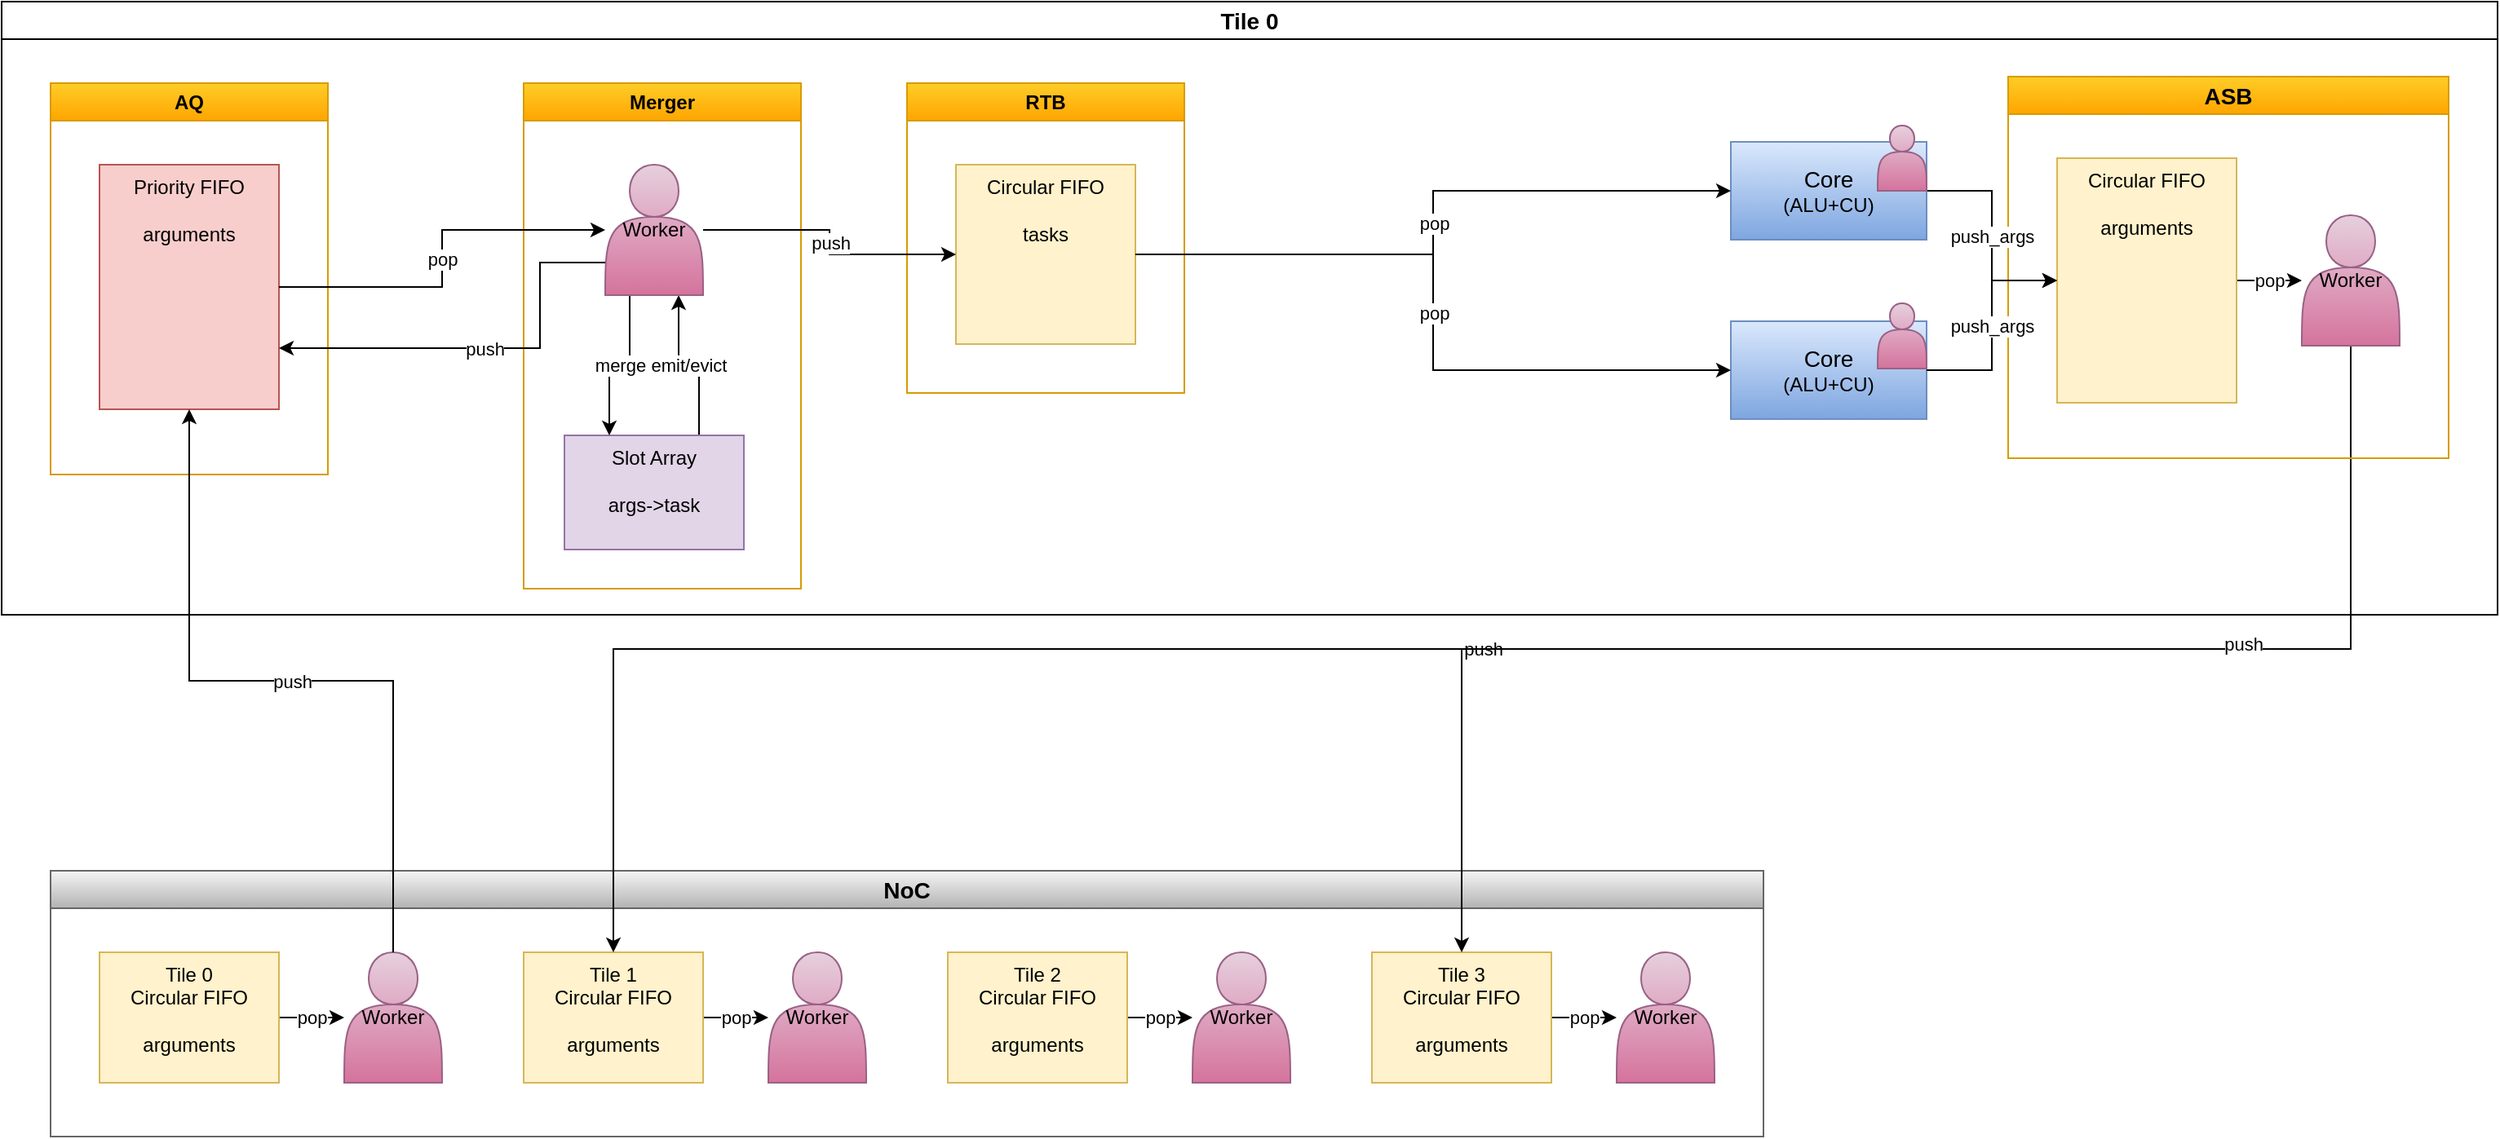 <mxfile version="24.7.16">
  <diagram name="第 1 页" id="Rd5CMDf7BfV2zbjOf2Hp">
    <mxGraphModel dx="1434" dy="738" grid="1" gridSize="10" guides="1" tooltips="1" connect="1" arrows="1" fold="1" page="1" pageScale="1" pageWidth="1169" pageHeight="827" math="0" shadow="0">
      <root>
        <mxCell id="0" />
        <mxCell id="1" parent="0" />
        <mxCell id="d-3LwC6AzetS7NmKnezr-37" value="NoC" style="swimlane;whiteSpace=wrap;html=1;fillColor=#f5f5f5;gradientColor=#b3b3b3;strokeColor=#666666;fontSize=14;" vertex="1" parent="1">
          <mxGeometry x="60" y="557" width="1050" height="163" as="geometry" />
        </mxCell>
        <mxCell id="d-3LwC6AzetS7NmKnezr-38" value="pop" style="edgeStyle=orthogonalEdgeStyle;rounded=0;orthogonalLoop=1;jettySize=auto;html=1;" edge="1" parent="d-3LwC6AzetS7NmKnezr-37" source="d-3LwC6AzetS7NmKnezr-39" target="d-3LwC6AzetS7NmKnezr-40">
          <mxGeometry relative="1" as="geometry" />
        </mxCell>
        <mxCell id="d-3LwC6AzetS7NmKnezr-39" value="&lt;div&gt;Tile 0&lt;/div&gt;Circular FIFO&lt;div&gt;&lt;br&gt;&lt;/div&gt;&lt;div&gt;arguments&lt;/div&gt;" style="rounded=0;whiteSpace=wrap;html=1;verticalAlign=top;fillColor=#fff2cc;strokeColor=#d6b656;" vertex="1" parent="d-3LwC6AzetS7NmKnezr-37">
          <mxGeometry x="30" y="50" width="110" height="80" as="geometry" />
        </mxCell>
        <mxCell id="d-3LwC6AzetS7NmKnezr-40" value="Worker" style="shape=actor;whiteSpace=wrap;html=1;fillColor=#e6d0de;gradientColor=#d5739d;strokeColor=#996185;" vertex="1" parent="d-3LwC6AzetS7NmKnezr-37">
          <mxGeometry x="180" y="50" width="60" height="80" as="geometry" />
        </mxCell>
        <mxCell id="d-3LwC6AzetS7NmKnezr-44" value="pop" style="edgeStyle=orthogonalEdgeStyle;rounded=0;orthogonalLoop=1;jettySize=auto;html=1;" edge="1" parent="d-3LwC6AzetS7NmKnezr-37" source="d-3LwC6AzetS7NmKnezr-42" target="d-3LwC6AzetS7NmKnezr-43">
          <mxGeometry relative="1" as="geometry" />
        </mxCell>
        <mxCell id="d-3LwC6AzetS7NmKnezr-42" value="&lt;div&gt;Tile 2&lt;/div&gt;Circular FIFO&lt;div&gt;&lt;br&gt;&lt;/div&gt;&lt;div&gt;arguments&lt;/div&gt;" style="rounded=0;whiteSpace=wrap;html=1;verticalAlign=top;fillColor=#fff2cc;strokeColor=#d6b656;" vertex="1" parent="d-3LwC6AzetS7NmKnezr-37">
          <mxGeometry x="550" y="50" width="110" height="80" as="geometry" />
        </mxCell>
        <mxCell id="d-3LwC6AzetS7NmKnezr-43" value="Worker" style="shape=actor;whiteSpace=wrap;html=1;fillColor=#e6d0de;gradientColor=#d5739d;strokeColor=#996185;" vertex="1" parent="d-3LwC6AzetS7NmKnezr-37">
          <mxGeometry x="700" y="50" width="60" height="80" as="geometry" />
        </mxCell>
        <mxCell id="d-3LwC6AzetS7NmKnezr-45" value="pop" style="edgeStyle=orthogonalEdgeStyle;rounded=0;orthogonalLoop=1;jettySize=auto;html=1;" edge="1" parent="d-3LwC6AzetS7NmKnezr-37" source="d-3LwC6AzetS7NmKnezr-46" target="d-3LwC6AzetS7NmKnezr-47">
          <mxGeometry relative="1" as="geometry" />
        </mxCell>
        <mxCell id="d-3LwC6AzetS7NmKnezr-46" value="&lt;div&gt;Tile 1&lt;/div&gt;Circular FIFO&lt;div&gt;&lt;br&gt;&lt;/div&gt;&lt;div&gt;arguments&lt;/div&gt;" style="rounded=0;whiteSpace=wrap;html=1;verticalAlign=top;fillColor=#fff2cc;strokeColor=#d6b656;" vertex="1" parent="d-3LwC6AzetS7NmKnezr-37">
          <mxGeometry x="290" y="50" width="110" height="80" as="geometry" />
        </mxCell>
        <mxCell id="d-3LwC6AzetS7NmKnezr-47" value="Worker" style="shape=actor;whiteSpace=wrap;html=1;fillColor=#e6d0de;gradientColor=#d5739d;strokeColor=#996185;" vertex="1" parent="d-3LwC6AzetS7NmKnezr-37">
          <mxGeometry x="440" y="50" width="60" height="80" as="geometry" />
        </mxCell>
        <mxCell id="d-3LwC6AzetS7NmKnezr-48" value="pop" style="edgeStyle=orthogonalEdgeStyle;rounded=0;orthogonalLoop=1;jettySize=auto;html=1;" edge="1" parent="d-3LwC6AzetS7NmKnezr-37" source="d-3LwC6AzetS7NmKnezr-49" target="d-3LwC6AzetS7NmKnezr-50">
          <mxGeometry relative="1" as="geometry" />
        </mxCell>
        <mxCell id="d-3LwC6AzetS7NmKnezr-49" value="&lt;div&gt;Tile 3&lt;/div&gt;Circular FIFO&lt;div&gt;&lt;br&gt;&lt;/div&gt;&lt;div&gt;arguments&lt;/div&gt;" style="rounded=0;whiteSpace=wrap;html=1;verticalAlign=top;fillColor=#fff2cc;strokeColor=#d6b656;" vertex="1" parent="d-3LwC6AzetS7NmKnezr-37">
          <mxGeometry x="810" y="50" width="110" height="80" as="geometry" />
        </mxCell>
        <mxCell id="d-3LwC6AzetS7NmKnezr-50" value="Worker" style="shape=actor;whiteSpace=wrap;html=1;fillColor=#e6d0de;gradientColor=#d5739d;strokeColor=#996185;" vertex="1" parent="d-3LwC6AzetS7NmKnezr-37">
          <mxGeometry x="960" y="50" width="60" height="80" as="geometry" />
        </mxCell>
        <mxCell id="d-3LwC6AzetS7NmKnezr-41" value="push" style="edgeStyle=orthogonalEdgeStyle;rounded=0;orthogonalLoop=1;jettySize=auto;html=1;exitDx=0;exitDy=0;exitX=0.5;exitY=1;" edge="1" parent="1" source="d-3LwC6AzetS7NmKnezr-33" target="d-3LwC6AzetS7NmKnezr-46">
          <mxGeometry relative="1" as="geometry">
            <mxPoint x="1040" y="600" as="targetPoint" />
          </mxGeometry>
        </mxCell>
        <mxCell id="d-3LwC6AzetS7NmKnezr-52" value="" style="edgeStyle=orthogonalEdgeStyle;rounded=0;orthogonalLoop=1;jettySize=auto;html=1;exitDx=0;exitDy=0;exitX=0.5;exitY=1;" edge="1" parent="1" source="d-3LwC6AzetS7NmKnezr-33" target="d-3LwC6AzetS7NmKnezr-49">
          <mxGeometry relative="1" as="geometry">
            <mxPoint x="555" y="620" as="targetPoint" />
            <mxPoint x="920" y="345" as="sourcePoint" />
          </mxGeometry>
        </mxCell>
        <mxCell id="d-3LwC6AzetS7NmKnezr-53" value="push" style="edgeLabel;html=1;align=center;verticalAlign=middle;resizable=0;points=[];" vertex="1" connectable="0" parent="d-3LwC6AzetS7NmKnezr-52">
          <mxGeometry x="-0.45" y="-3" relative="1" as="geometry">
            <mxPoint as="offset" />
          </mxGeometry>
        </mxCell>
        <mxCell id="d-3LwC6AzetS7NmKnezr-54" value="Tile 0" style="swimlane;whiteSpace=wrap;html=1;fontSize=14;" vertex="1" parent="1">
          <mxGeometry x="30" y="24" width="1530" height="376" as="geometry" />
        </mxCell>
        <mxCell id="d-3LwC6AzetS7NmKnezr-26" value="ASB" style="swimlane;whiteSpace=wrap;html=1;fillColor=#ffcd28;gradientColor=#ffa500;strokeColor=#d79b00;fontSize=14;" vertex="1" parent="d-3LwC6AzetS7NmKnezr-54">
          <mxGeometry x="1230" y="46" width="270" height="234" as="geometry" />
        </mxCell>
        <mxCell id="d-3LwC6AzetS7NmKnezr-36" value="pop" style="edgeStyle=orthogonalEdgeStyle;rounded=0;orthogonalLoop=1;jettySize=auto;html=1;" edge="1" parent="d-3LwC6AzetS7NmKnezr-26" source="d-3LwC6AzetS7NmKnezr-29" target="d-3LwC6AzetS7NmKnezr-33">
          <mxGeometry relative="1" as="geometry" />
        </mxCell>
        <mxCell id="d-3LwC6AzetS7NmKnezr-29" value="Circular FIFO&lt;div&gt;&lt;br&gt;&lt;/div&gt;&lt;div&gt;arguments&lt;/div&gt;" style="rounded=0;whiteSpace=wrap;html=1;verticalAlign=top;fillColor=#fff2cc;strokeColor=#d6b656;" vertex="1" parent="d-3LwC6AzetS7NmKnezr-26">
          <mxGeometry x="30" y="50" width="110" height="150" as="geometry" />
        </mxCell>
        <mxCell id="d-3LwC6AzetS7NmKnezr-33" value="Worker" style="shape=actor;whiteSpace=wrap;html=1;fillColor=#e6d0de;gradientColor=#d5739d;strokeColor=#996185;" vertex="1" parent="d-3LwC6AzetS7NmKnezr-26">
          <mxGeometry x="180" y="85" width="60" height="80" as="geometry" />
        </mxCell>
        <mxCell id="d-3LwC6AzetS7NmKnezr-31" value="&lt;font style=&quot;font-size: 14px;&quot;&gt;Core&lt;/font&gt;&lt;div&gt;(ALU+CU)&lt;/div&gt;" style="rounded=0;whiteSpace=wrap;html=1;fillColor=#dae8fc;gradientColor=#7ea6e0;strokeColor=#6c8ebf;" vertex="1" parent="d-3LwC6AzetS7NmKnezr-54">
          <mxGeometry x="1060" y="86" width="120" height="60" as="geometry" />
        </mxCell>
        <mxCell id="d-3LwC6AzetS7NmKnezr-32" value="push_args" style="edgeStyle=orthogonalEdgeStyle;rounded=0;orthogonalLoop=1;jettySize=auto;html=1;" edge="1" parent="d-3LwC6AzetS7NmKnezr-54" source="d-3LwC6AzetS7NmKnezr-31" target="d-3LwC6AzetS7NmKnezr-29">
          <mxGeometry relative="1" as="geometry" />
        </mxCell>
        <mxCell id="d-3LwC6AzetS7NmKnezr-34" value="&lt;font style=&quot;font-size: 14px;&quot;&gt;Core&lt;/font&gt;&lt;div&gt;(ALU+CU)&lt;/div&gt;" style="rounded=0;whiteSpace=wrap;html=1;fillColor=#dae8fc;gradientColor=#7ea6e0;strokeColor=#6c8ebf;" vertex="1" parent="d-3LwC6AzetS7NmKnezr-54">
          <mxGeometry x="1060" y="196" width="120" height="60" as="geometry" />
        </mxCell>
        <mxCell id="d-3LwC6AzetS7NmKnezr-35" value="push_args" style="edgeStyle=orthogonalEdgeStyle;rounded=0;orthogonalLoop=1;jettySize=auto;html=1;" edge="1" parent="d-3LwC6AzetS7NmKnezr-54" source="d-3LwC6AzetS7NmKnezr-34" target="d-3LwC6AzetS7NmKnezr-29">
          <mxGeometry relative="1" as="geometry" />
        </mxCell>
        <mxCell id="d-3LwC6AzetS7NmKnezr-59" value="AQ" style="swimlane;whiteSpace=wrap;html=1;fillColor=#ffcd28;gradientColor=#ffa500;strokeColor=#d79b00;" vertex="1" parent="d-3LwC6AzetS7NmKnezr-54">
          <mxGeometry x="30" y="50" width="170" height="240" as="geometry" />
        </mxCell>
        <mxCell id="d-3LwC6AzetS7NmKnezr-60" value="Priority FIFO&lt;div&gt;&lt;br&gt;&lt;/div&gt;&lt;div&gt;arguments&lt;/div&gt;" style="rounded=0;whiteSpace=wrap;html=1;verticalAlign=top;fillColor=#f8cecc;strokeColor=#b85450;" vertex="1" parent="d-3LwC6AzetS7NmKnezr-59">
          <mxGeometry x="30" y="50" width="110" height="150" as="geometry" />
        </mxCell>
        <mxCell id="d-3LwC6AzetS7NmKnezr-72" value="Merger" style="swimlane;whiteSpace=wrap;html=1;fillColor=#ffcd28;gradientColor=#ffa500;strokeColor=#d79b00;" vertex="1" parent="d-3LwC6AzetS7NmKnezr-54">
          <mxGeometry x="320" y="50" width="170" height="310" as="geometry" />
        </mxCell>
        <mxCell id="d-3LwC6AzetS7NmKnezr-82" value="emit/evict" style="edgeStyle=orthogonalEdgeStyle;rounded=0;orthogonalLoop=1;jettySize=auto;html=1;exitX=0.75;exitY=0;exitDx=0;exitDy=0;entryX=0.75;entryY=1;entryDx=0;entryDy=0;" edge="1" parent="d-3LwC6AzetS7NmKnezr-72" source="d-3LwC6AzetS7NmKnezr-73" target="d-3LwC6AzetS7NmKnezr-74">
          <mxGeometry relative="1" as="geometry">
            <mxPoint x="100" y="126" as="targetPoint" />
          </mxGeometry>
        </mxCell>
        <mxCell id="d-3LwC6AzetS7NmKnezr-73" value="Slot Array&lt;div&gt;&lt;br&gt;&lt;/div&gt;&lt;div&gt;args-&amp;gt;task&lt;/div&gt;" style="rounded=0;whiteSpace=wrap;html=1;verticalAlign=top;fillColor=#e1d5e7;strokeColor=#9673a6;" vertex="1" parent="d-3LwC6AzetS7NmKnezr-72">
          <mxGeometry x="25" y="216" width="110" height="70" as="geometry" />
        </mxCell>
        <mxCell id="d-3LwC6AzetS7NmKnezr-79" value="merge" style="edgeStyle=orthogonalEdgeStyle;rounded=0;orthogonalLoop=1;jettySize=auto;html=1;entryX=0.25;entryY=0;entryDx=0;entryDy=0;exitX=0.25;exitY=1;exitDx=0;exitDy=0;" edge="1" parent="d-3LwC6AzetS7NmKnezr-72" source="d-3LwC6AzetS7NmKnezr-74" target="d-3LwC6AzetS7NmKnezr-73">
          <mxGeometry relative="1" as="geometry" />
        </mxCell>
        <mxCell id="d-3LwC6AzetS7NmKnezr-74" value="Worker" style="shape=actor;whiteSpace=wrap;html=1;fillColor=#e6d0de;gradientColor=#d5739d;strokeColor=#996185;" vertex="1" parent="d-3LwC6AzetS7NmKnezr-72">
          <mxGeometry x="50" y="50" width="60" height="80" as="geometry" />
        </mxCell>
        <mxCell id="d-3LwC6AzetS7NmKnezr-75" value="RTB" style="swimlane;whiteSpace=wrap;html=1;fillColor=#ffcd28;gradientColor=#ffa500;strokeColor=#d79b00;" vertex="1" parent="d-3LwC6AzetS7NmKnezr-54">
          <mxGeometry x="555" y="50" width="170" height="190" as="geometry" />
        </mxCell>
        <mxCell id="d-3LwC6AzetS7NmKnezr-76" value="Circular FIFO&lt;div&gt;&lt;br&gt;&lt;/div&gt;&lt;div&gt;tasks&lt;/div&gt;" style="rounded=0;whiteSpace=wrap;html=1;verticalAlign=top;fillColor=#fff2cc;strokeColor=#d6b656;" vertex="1" parent="d-3LwC6AzetS7NmKnezr-75">
          <mxGeometry x="30" y="50" width="110" height="110" as="geometry" />
        </mxCell>
        <mxCell id="d-3LwC6AzetS7NmKnezr-77" value="pop" style="edgeStyle=orthogonalEdgeStyle;rounded=0;orthogonalLoop=1;jettySize=auto;html=1;" edge="1" parent="d-3LwC6AzetS7NmKnezr-54" source="d-3LwC6AzetS7NmKnezr-76" target="d-3LwC6AzetS7NmKnezr-31">
          <mxGeometry relative="1" as="geometry" />
        </mxCell>
        <mxCell id="d-3LwC6AzetS7NmKnezr-78" value="pop" style="edgeStyle=orthogonalEdgeStyle;rounded=0;orthogonalLoop=1;jettySize=auto;html=1;" edge="1" parent="d-3LwC6AzetS7NmKnezr-54" source="d-3LwC6AzetS7NmKnezr-76" target="d-3LwC6AzetS7NmKnezr-34">
          <mxGeometry relative="1" as="geometry" />
        </mxCell>
        <mxCell id="d-3LwC6AzetS7NmKnezr-80" value="pop" style="edgeStyle=orthogonalEdgeStyle;rounded=0;orthogonalLoop=1;jettySize=auto;html=1;" edge="1" parent="d-3LwC6AzetS7NmKnezr-54" source="d-3LwC6AzetS7NmKnezr-60" target="d-3LwC6AzetS7NmKnezr-74">
          <mxGeometry relative="1" as="geometry" />
        </mxCell>
        <mxCell id="d-3LwC6AzetS7NmKnezr-81" value="push" style="edgeStyle=orthogonalEdgeStyle;rounded=0;orthogonalLoop=1;jettySize=auto;html=1;" edge="1" parent="d-3LwC6AzetS7NmKnezr-54" source="d-3LwC6AzetS7NmKnezr-74" target="d-3LwC6AzetS7NmKnezr-76">
          <mxGeometry relative="1" as="geometry" />
        </mxCell>
        <mxCell id="d-3LwC6AzetS7NmKnezr-83" value="push" style="edgeStyle=orthogonalEdgeStyle;rounded=0;orthogonalLoop=1;jettySize=auto;html=1;entryX=1;entryY=0.75;entryDx=0;entryDy=0;exitX=0;exitY=0.75;exitDx=0;exitDy=0;" edge="1" parent="d-3LwC6AzetS7NmKnezr-54" source="d-3LwC6AzetS7NmKnezr-74" target="d-3LwC6AzetS7NmKnezr-60">
          <mxGeometry relative="1" as="geometry">
            <Array as="points">
              <mxPoint x="330" y="160" />
              <mxPoint x="330" y="213" />
            </Array>
          </mxGeometry>
        </mxCell>
        <mxCell id="d-3LwC6AzetS7NmKnezr-86" value="" style="shape=actor;whiteSpace=wrap;html=1;fillColor=#e6d0de;gradientColor=#d5739d;strokeColor=#996185;" vertex="1" parent="d-3LwC6AzetS7NmKnezr-54">
          <mxGeometry x="1150" y="76" width="30" height="40" as="geometry" />
        </mxCell>
        <mxCell id="d-3LwC6AzetS7NmKnezr-87" value="" style="shape=actor;whiteSpace=wrap;html=1;fillColor=#e6d0de;gradientColor=#d5739d;strokeColor=#996185;" vertex="1" parent="d-3LwC6AzetS7NmKnezr-54">
          <mxGeometry x="1150" y="185" width="30" height="40" as="geometry" />
        </mxCell>
        <mxCell id="d-3LwC6AzetS7NmKnezr-58" value="push" style="edgeStyle=orthogonalEdgeStyle;rounded=0;orthogonalLoop=1;jettySize=auto;html=1;exitX=0.5;exitY=0;exitDx=0;exitDy=0;" edge="1" parent="1" source="d-3LwC6AzetS7NmKnezr-40" target="d-3LwC6AzetS7NmKnezr-60">
          <mxGeometry relative="1" as="geometry">
            <mxPoint x="130" y="260" as="targetPoint" />
          </mxGeometry>
        </mxCell>
      </root>
    </mxGraphModel>
  </diagram>
</mxfile>
